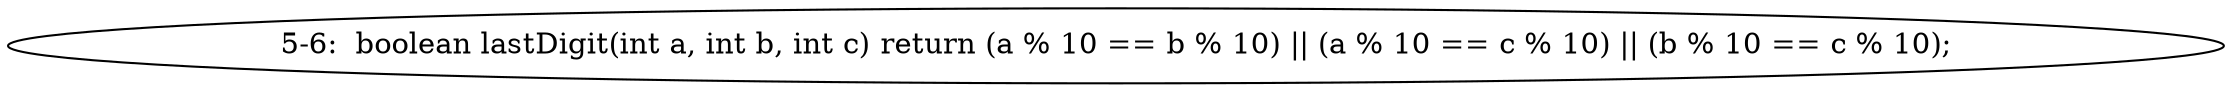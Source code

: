 digraph result_test { 
// graph-vertices
  a1  [label="5-6:  boolean lastDigit(int a, int b, int c)	return (a % 10 == b % 10) || (a % 10 == c % 10) || (b % 10 == c % 10);"]; 
// graph-edges
}